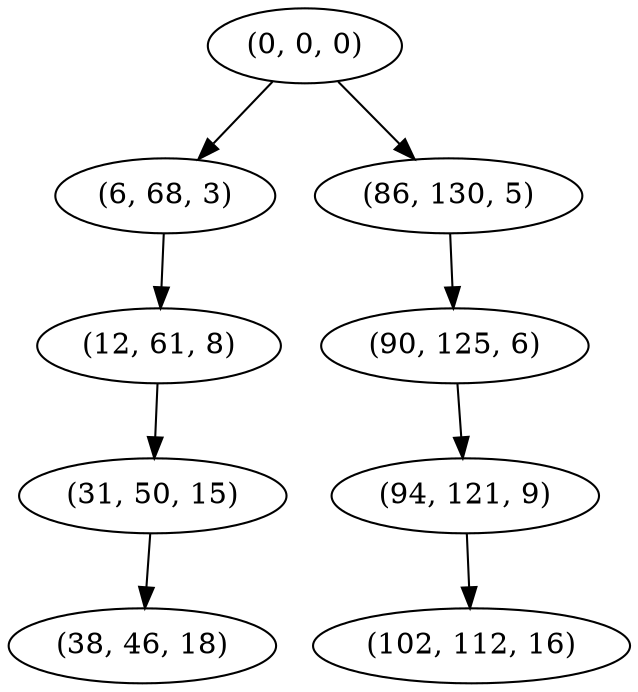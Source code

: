 digraph tree {
    "(0, 0, 0)";
    "(6, 68, 3)";
    "(12, 61, 8)";
    "(31, 50, 15)";
    "(38, 46, 18)";
    "(86, 130, 5)";
    "(90, 125, 6)";
    "(94, 121, 9)";
    "(102, 112, 16)";
    "(0, 0, 0)" -> "(6, 68, 3)";
    "(0, 0, 0)" -> "(86, 130, 5)";
    "(6, 68, 3)" -> "(12, 61, 8)";
    "(12, 61, 8)" -> "(31, 50, 15)";
    "(31, 50, 15)" -> "(38, 46, 18)";
    "(86, 130, 5)" -> "(90, 125, 6)";
    "(90, 125, 6)" -> "(94, 121, 9)";
    "(94, 121, 9)" -> "(102, 112, 16)";
}

